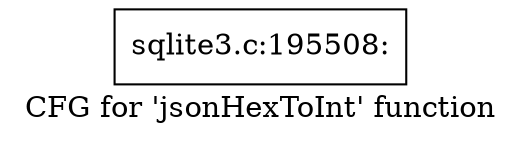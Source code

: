 digraph "CFG for 'jsonHexToInt' function" {
	label="CFG for 'jsonHexToInt' function";

	Node0x55c0fa894540 [shape=record,label="{sqlite3.c:195508:}"];
}
